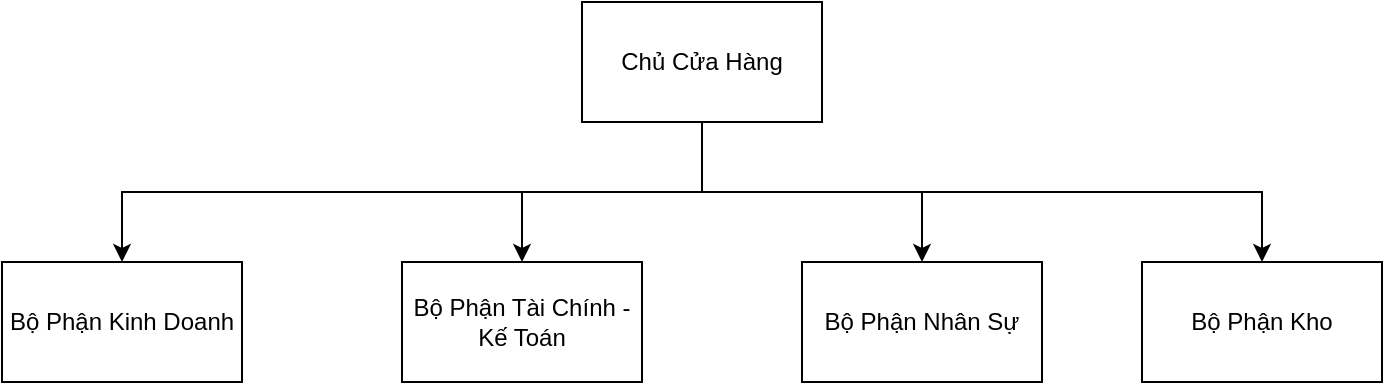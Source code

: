 <mxfile version="20.6.0" type="device"><diagram id="e7sDUq39w_Nj81G3c-Fr" name="Trang-1"><mxGraphModel dx="868" dy="474" grid="1" gridSize="10" guides="1" tooltips="1" connect="1" arrows="1" fold="1" page="1" pageScale="1" pageWidth="827" pageHeight="1169" math="0" shadow="0"><root><mxCell id="0"/><mxCell id="1" parent="0"/><mxCell id="_W31IUNjri_txLqWM2r4-3" style="edgeStyle=orthogonalEdgeStyle;rounded=0;orthogonalLoop=1;jettySize=auto;html=1;exitX=0.5;exitY=1;exitDx=0;exitDy=0;entryX=0.5;entryY=0;entryDx=0;entryDy=0;" parent="1" source="_W31IUNjri_txLqWM2r4-1" target="_W31IUNjri_txLqWM2r4-2" edge="1"><mxGeometry relative="1" as="geometry"/></mxCell><mxCell id="_W31IUNjri_txLqWM2r4-8" style="edgeStyle=orthogonalEdgeStyle;rounded=0;orthogonalLoop=1;jettySize=auto;html=1;exitX=0.5;exitY=1;exitDx=0;exitDy=0;entryX=0.5;entryY=0;entryDx=0;entryDy=0;" parent="1" source="_W31IUNjri_txLqWM2r4-1" target="_W31IUNjri_txLqWM2r4-7" edge="1"><mxGeometry relative="1" as="geometry"/></mxCell><mxCell id="Do-Ke3rjlOg_vNDlOzMO-3" style="edgeStyle=orthogonalEdgeStyle;rounded=0;orthogonalLoop=1;jettySize=auto;html=1;exitX=0.5;exitY=1;exitDx=0;exitDy=0;entryX=0.5;entryY=0;entryDx=0;entryDy=0;" edge="1" parent="1" source="_W31IUNjri_txLqWM2r4-1" target="Do-Ke3rjlOg_vNDlOzMO-1"><mxGeometry relative="1" as="geometry"/></mxCell><mxCell id="Do-Ke3rjlOg_vNDlOzMO-4" style="edgeStyle=orthogonalEdgeStyle;rounded=0;orthogonalLoop=1;jettySize=auto;html=1;exitX=0.5;exitY=1;exitDx=0;exitDy=0;" edge="1" parent="1" source="_W31IUNjri_txLqWM2r4-1" target="Do-Ke3rjlOg_vNDlOzMO-2"><mxGeometry relative="1" as="geometry"/></mxCell><mxCell id="_W31IUNjri_txLqWM2r4-1" value="Chủ Cửa Hàng" style="rounded=0;whiteSpace=wrap;html=1;" parent="1" vertex="1"><mxGeometry x="390" y="90" width="120" height="60" as="geometry"/></mxCell><mxCell id="_W31IUNjri_txLqWM2r4-2" value="Bộ Phận Kinh Doanh" style="rounded=0;whiteSpace=wrap;html=1;" parent="1" vertex="1"><mxGeometry x="100" y="220" width="120" height="60" as="geometry"/></mxCell><mxCell id="_W31IUNjri_txLqWM2r4-7" value="Bộ Phận Nhân Sự" style="rounded=0;whiteSpace=wrap;html=1;" parent="1" vertex="1"><mxGeometry x="500" y="220" width="120" height="60" as="geometry"/></mxCell><mxCell id="Do-Ke3rjlOg_vNDlOzMO-1" value="Bộ Phận Tài Chính - Kế Toán" style="rounded=0;whiteSpace=wrap;html=1;" vertex="1" parent="1"><mxGeometry x="300" y="220" width="120" height="60" as="geometry"/></mxCell><mxCell id="Do-Ke3rjlOg_vNDlOzMO-2" value="Bộ Phận Kho" style="rounded=0;whiteSpace=wrap;html=1;" vertex="1" parent="1"><mxGeometry x="670" y="220" width="120" height="60" as="geometry"/></mxCell></root></mxGraphModel></diagram></mxfile>